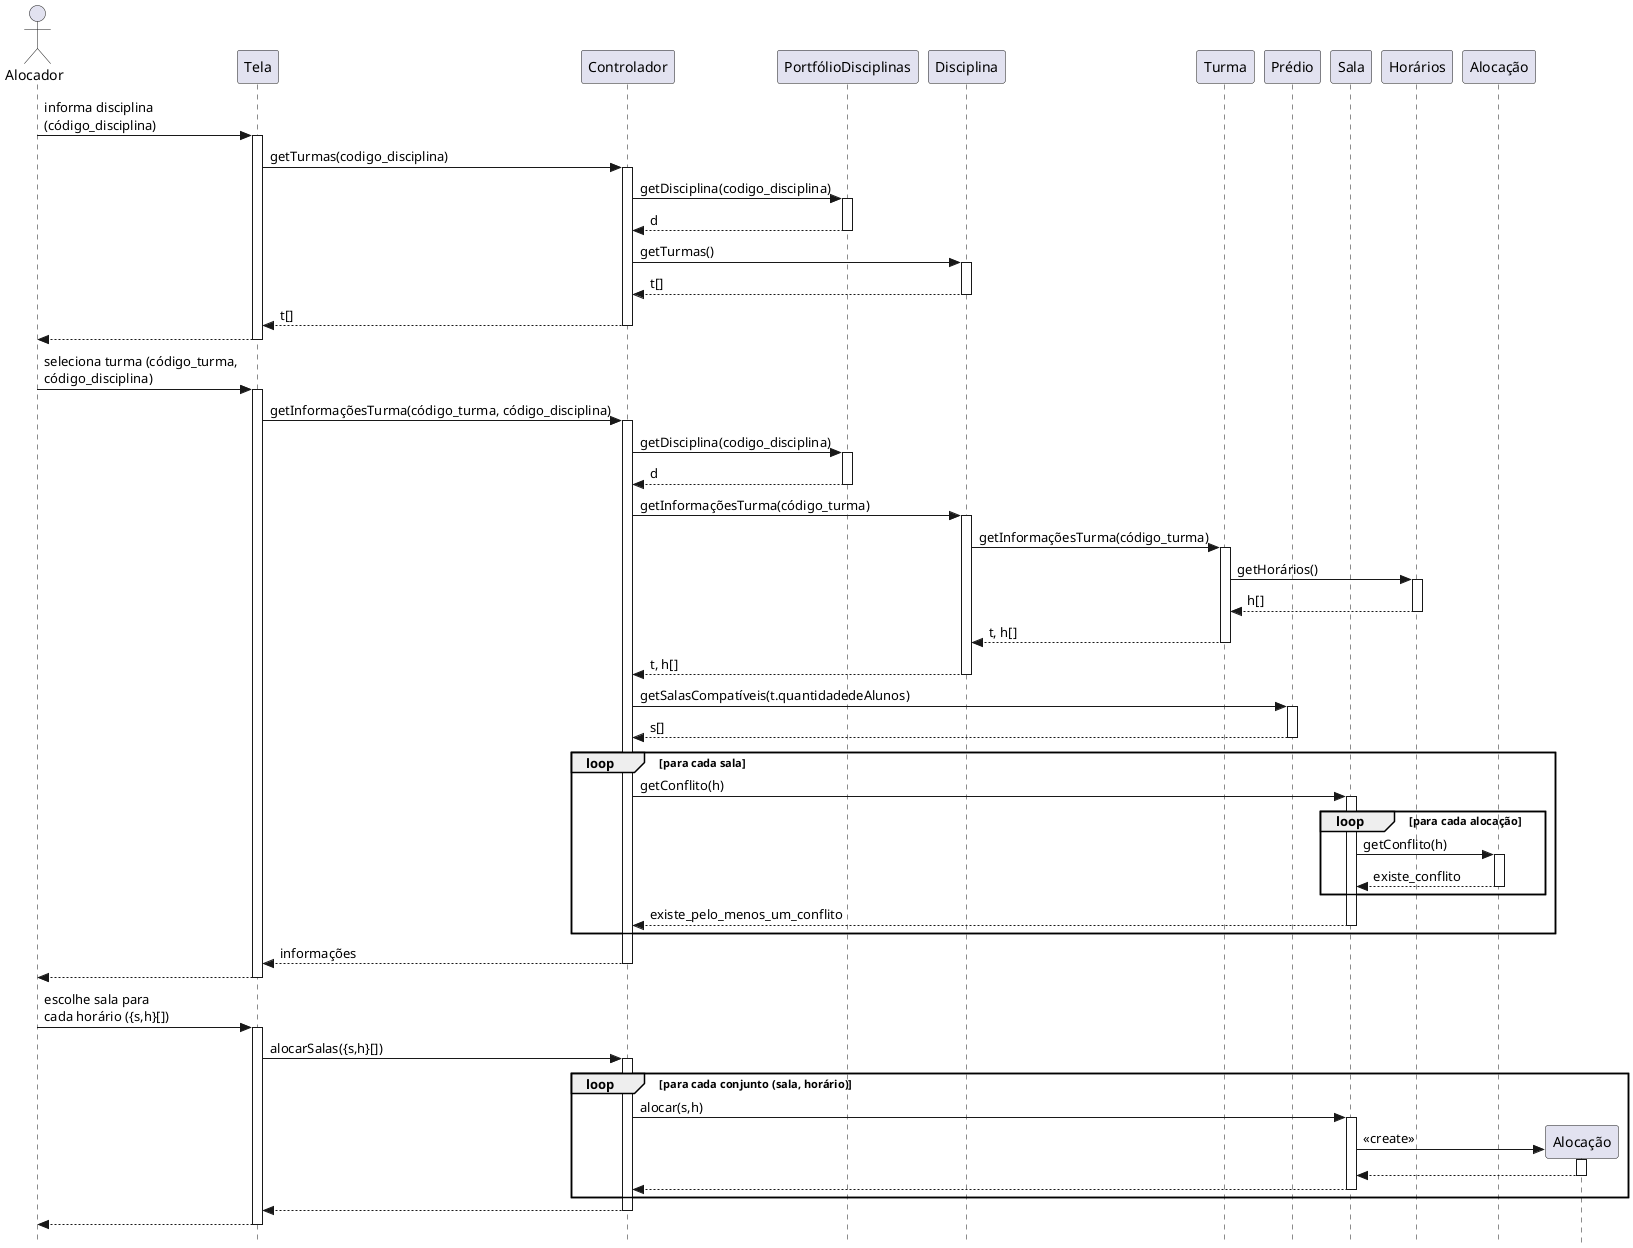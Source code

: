 @startuml Sequencia
skinparam style strictuml
autoactivate on

actor Alocador
participant Tela as t
participant Controlador as c
participant PortfólioDisciplinas as pd
participant "Disciplina" as d
participant Turma as tu
participant Prédio as p
participant Sala as s
participant Horários as h
participant Alocação as a
participant Alocação as a2

Alocador -> t : informa disciplina \n(código_disciplina)
    t -> c : getTurmas(codigo_disciplina)
        c -> pd : getDisciplina(codigo_disciplina)
        return d
            c -> d : getTurmas()
            return t[]
        return t[]
    return 

Alocador -> t : seleciona turma (código_turma, \ncódigo_disciplina)
    t -> c : getInformaçõesTurma(código_turma, código_disciplina)
        c -> pd : getDisciplina(codigo_disciplina)
        return d
       
        c -> d : getInformaçõesTurma(código_turma)
        d -> tu : getInformaçõesTurma(código_turma)
        tu -> h : getHorários()
        return h[]
    return t, h[]
        
        return t, h[]
    c -> p : getSalasCompatíveis(t.quantidadedeAlunos)
    return s[]
    loop para cada sala
        c -> s : getConflito(h)
        loop para cada alocação
            s -> a : getConflito(h)
            return existe_conflito
        end
        return existe_pelo_menos_um_conflito
    end
    
return informações
return 


Alocador -> t : escolhe sala para \ncada horário ({s,h}[])
    t -> c : alocarSalas({s,h}[])
    loop para cada conjunto (sala, horário)
        c -> s : alocar(s,h)
        create a2
        s -> a2 : << create >>
        return
    return
    end
return 
return
    
@enduml